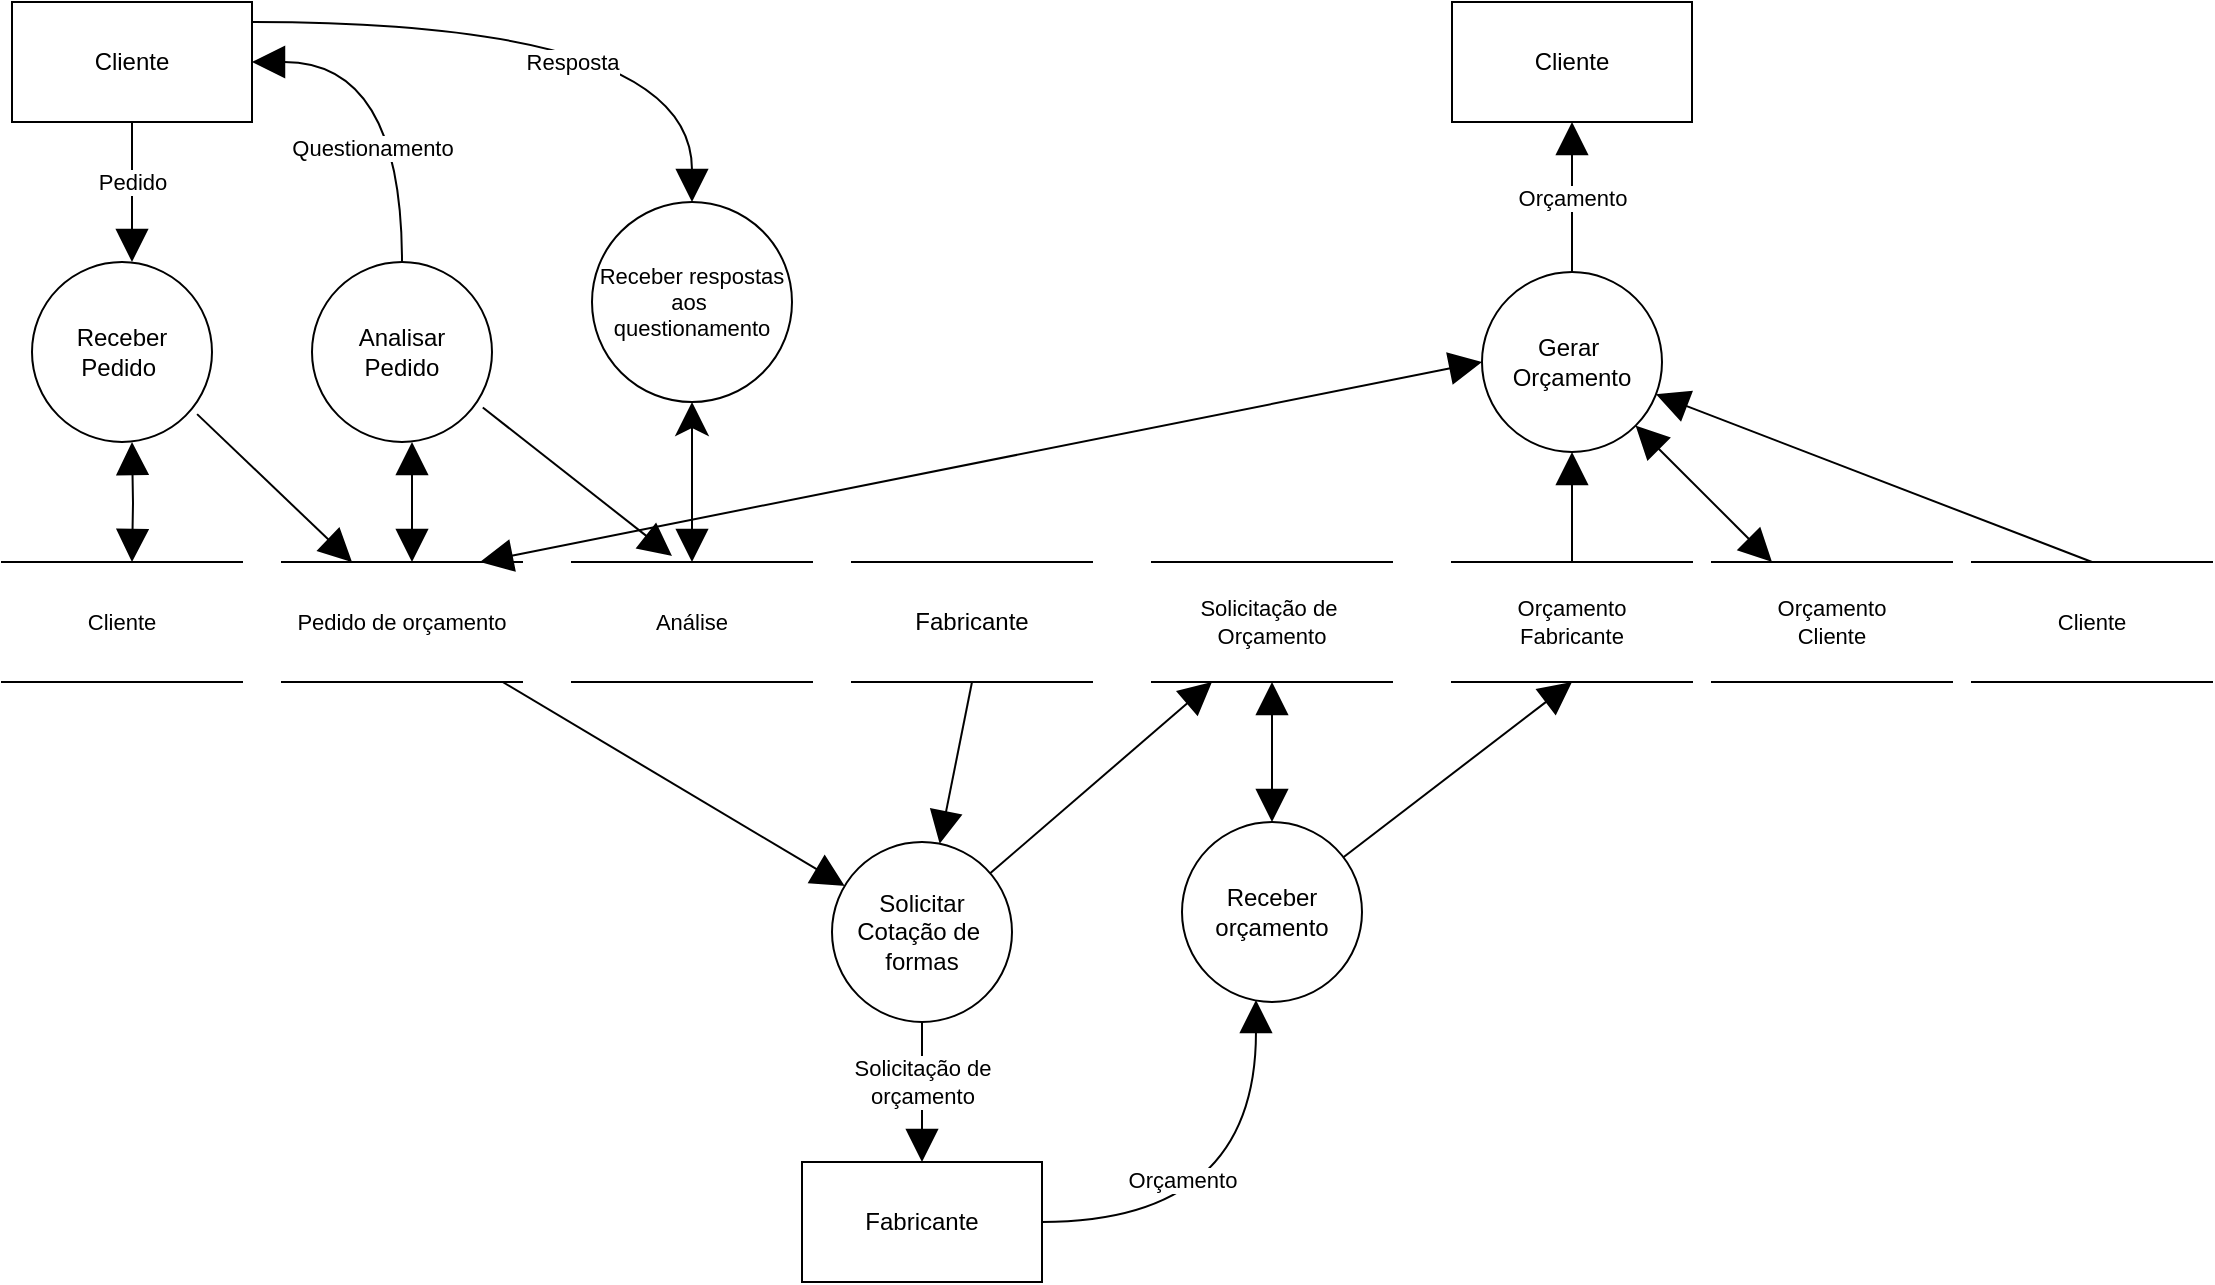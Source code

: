<mxfile version="14.4.3" type="device"><diagram id="NdImHaDpz5gHQlyKWI2f" name="Página-1"><mxGraphModel dx="1086" dy="816" grid="1" gridSize="10" guides="1" tooltips="1" connect="1" arrows="1" fold="1" page="1" pageScale="1" pageWidth="827" pageHeight="1169" math="0" shadow="0"><root><mxCell id="0"/><mxCell id="1" parent="0"/><mxCell id="Gn0MKMVCV-31x2xnoKiZ-2" value="Receber&lt;br&gt;Pedido&amp;nbsp;" style="ellipse;whiteSpace=wrap;html=1;aspect=fixed;" parent="1" vertex="1"><mxGeometry x="60" y="230" width="90" height="90" as="geometry"/></mxCell><mxCell id="Gn0MKMVCV-31x2xnoKiZ-8" value="Questionamento" style="edgeStyle=orthogonalEdgeStyle;rounded=0;orthogonalLoop=1;jettySize=auto;html=1;entryX=1;entryY=0.5;entryDx=0;entryDy=0;exitX=0.5;exitY=0;exitDx=0;exitDy=0;curved=1;endArrow=block;endFill=1;endSize=14;startSize=14;" parent="1" source="Gn0MKMVCV-31x2xnoKiZ-3" target="Gn0MKMVCV-31x2xnoKiZ-5" edge="1"><mxGeometry x="-0.351" y="15" relative="1" as="geometry"><mxPoint as="offset"/></mxGeometry></mxCell><mxCell id="Gn0MKMVCV-31x2xnoKiZ-3" value="Analisar&lt;br&gt;Pedido" style="ellipse;whiteSpace=wrap;html=1;aspect=fixed;" parent="1" vertex="1"><mxGeometry x="200" y="230" width="90" height="90" as="geometry"/></mxCell><mxCell id="Gn0MKMVCV-31x2xnoKiZ-21" style="edgeStyle=none;rounded=0;orthogonalLoop=1;jettySize=auto;html=1;entryX=0.5;entryY=0;entryDx=0;entryDy=0;endArrow=block;endFill=1;fontSize=11;startArrow=classic;startFill=1;endSize=14;startSize=14;" parent="1" source="Gn0MKMVCV-31x2xnoKiZ-4" target="Gn0MKMVCV-31x2xnoKiZ-12" edge="1"><mxGeometry relative="1" as="geometry"/></mxCell><mxCell id="Gn0MKMVCV-31x2xnoKiZ-4" value="Receber respostas aos&amp;nbsp;&lt;br style=&quot;font-size: 11px&quot;&gt;questionamento" style="ellipse;whiteSpace=wrap;html=1;aspect=fixed;fontSize=11;" parent="1" vertex="1"><mxGeometry x="340" y="200" width="100" height="100" as="geometry"/></mxCell><mxCell id="Gn0MKMVCV-31x2xnoKiZ-19" value="Resposta" style="edgeStyle=orthogonalEdgeStyle;rounded=0;orthogonalLoop=1;jettySize=auto;html=1;entryX=0.5;entryY=0;entryDx=0;entryDy=0;endArrow=block;endFill=1;fontSize=11;curved=1;endSize=14;startSize=14;" parent="1" source="Gn0MKMVCV-31x2xnoKiZ-5" target="Gn0MKMVCV-31x2xnoKiZ-4" edge="1"><mxGeometry x="0.032" y="-20" relative="1" as="geometry"><Array as="points"><mxPoint x="390" y="110"/></Array><mxPoint as="offset"/></mxGeometry></mxCell><mxCell id="Gn0MKMVCV-31x2xnoKiZ-5" value="Cliente" style="rounded=0;whiteSpace=wrap;html=1;" parent="1" vertex="1"><mxGeometry x="50" y="100" width="120" height="60" as="geometry"/></mxCell><mxCell id="Gn0MKMVCV-31x2xnoKiZ-6" value="Cliente" style="rounded=0;whiteSpace=wrap;html=1;" parent="1" vertex="1"><mxGeometry x="770" y="100" width="120" height="60" as="geometry"/></mxCell><mxCell id="Gn0MKMVCV-31x2xnoKiZ-10" value="Cliente" style="shape=partialRectangle;whiteSpace=wrap;html=1;left=0;right=0;fillColor=none;fontSize=11;" parent="1" vertex="1"><mxGeometry x="45" y="380" width="120" height="60" as="geometry"/></mxCell><mxCell id="Gn0MKMVCV-31x2xnoKiZ-35" style="edgeStyle=none;rounded=0;orthogonalLoop=1;jettySize=auto;html=1;startArrow=none;startFill=0;endArrow=block;endFill=1;fontSize=11;strokeWidth=1;endSize=14;startSize=14;" parent="1" source="Gn0MKMVCV-31x2xnoKiZ-11" target="Gn0MKMVCV-31x2xnoKiZ-31" edge="1"><mxGeometry relative="1" as="geometry"/></mxCell><mxCell id="Gn0MKMVCV-31x2xnoKiZ-40" style="rounded=0;orthogonalLoop=1;jettySize=auto;html=1;entryX=0;entryY=0.5;entryDx=0;entryDy=0;startArrow=block;startFill=1;endArrow=block;endFill=1;fontSize=11;exitX=0.825;exitY=0;exitDx=0;exitDy=0;exitPerimeter=0;strokeWidth=1;endSize=14;startSize=14;" parent="1" source="Gn0MKMVCV-31x2xnoKiZ-11" target="Gn0MKMVCV-31x2xnoKiZ-22" edge="1"><mxGeometry relative="1" as="geometry"><Array as="points"/></mxGeometry></mxCell><mxCell id="Gn0MKMVCV-31x2xnoKiZ-11" value="Pedido de orçamento" style="shape=partialRectangle;whiteSpace=wrap;html=1;left=0;right=0;fillColor=none;fontSize=11;" parent="1" vertex="1"><mxGeometry x="185" y="380" width="120" height="60" as="geometry"/></mxCell><mxCell id="Gn0MKMVCV-31x2xnoKiZ-12" value="Análise" style="shape=partialRectangle;whiteSpace=wrap;html=1;left=0;right=0;fillColor=none;fontSize=11;" parent="1" vertex="1"><mxGeometry x="330" y="380" width="120" height="60" as="geometry"/></mxCell><mxCell id="Gn0MKMVCV-31x2xnoKiZ-13" value="&lt;span style=&quot;font-size: 12px&quot;&gt;Fabricante&lt;/span&gt;" style="shape=partialRectangle;whiteSpace=wrap;html=1;left=0;right=0;fillColor=none;fontSize=11;" parent="1" vertex="1"><mxGeometry x="470" y="380" width="120" height="60" as="geometry"/></mxCell><mxCell id="Gn0MKMVCV-31x2xnoKiZ-27" value="Orçamento" style="edgeStyle=none;rounded=0;orthogonalLoop=1;jettySize=auto;html=1;entryX=0.5;entryY=1;entryDx=0;entryDy=0;endArrow=block;endFill=1;fontSize=11;strokeWidth=1;endSize=14;startSize=14;" parent="1" source="Gn0MKMVCV-31x2xnoKiZ-22" target="Gn0MKMVCV-31x2xnoKiZ-6" edge="1"><mxGeometry relative="1" as="geometry"/></mxCell><mxCell id="Gn0MKMVCV-31x2xnoKiZ-28" style="edgeStyle=none;rounded=0;orthogonalLoop=1;jettySize=auto;html=1;entryX=0.5;entryY=0;entryDx=0;entryDy=0;endArrow=none;endFill=0;fontSize=11;startArrow=block;startFill=1;strokeWidth=1;endSize=14;startSize=14;" parent="1" source="Gn0MKMVCV-31x2xnoKiZ-22" target="Gn0MKMVCV-31x2xnoKiZ-25" edge="1"><mxGeometry relative="1" as="geometry"/></mxCell><mxCell id="Gn0MKMVCV-31x2xnoKiZ-22" value="Gerar&amp;nbsp;&lt;br&gt;Orçamento" style="ellipse;whiteSpace=wrap;html=1;aspect=fixed;" parent="1" vertex="1"><mxGeometry x="785" y="235" width="90" height="90" as="geometry"/></mxCell><mxCell id="Gn0MKMVCV-31x2xnoKiZ-23" value="Solicitação de&amp;nbsp;&lt;br&gt;Orçamento" style="shape=partialRectangle;whiteSpace=wrap;html=1;left=0;right=0;fillColor=none;fontSize=11;" parent="1" vertex="1"><mxGeometry x="620" y="380" width="120" height="60" as="geometry"/></mxCell><mxCell id="Gn0MKMVCV-31x2xnoKiZ-26" style="edgeStyle=none;rounded=0;orthogonalLoop=1;jettySize=auto;html=1;entryX=0.5;entryY=1;entryDx=0;entryDy=0;endArrow=block;endFill=1;fontSize=11;strokeWidth=1;endSize=14;startSize=14;" parent="1" source="Gn0MKMVCV-31x2xnoKiZ-24" target="Gn0MKMVCV-31x2xnoKiZ-22" edge="1"><mxGeometry relative="1" as="geometry"/></mxCell><mxCell id="Gn0MKMVCV-31x2xnoKiZ-24" value="Orçamento&lt;br&gt;Fabricante" style="shape=partialRectangle;whiteSpace=wrap;html=1;left=0;right=0;fillColor=none;fontSize=11;" parent="1" vertex="1"><mxGeometry x="770" y="380" width="120" height="60" as="geometry"/></mxCell><mxCell id="Gn0MKMVCV-31x2xnoKiZ-25" value="Cliente" style="shape=partialRectangle;whiteSpace=wrap;html=1;left=0;right=0;fillColor=none;fontSize=11;" parent="1" vertex="1"><mxGeometry x="1030" y="380" width="120" height="60" as="geometry"/></mxCell><mxCell id="Gn0MKMVCV-31x2xnoKiZ-34" style="edgeStyle=none;rounded=0;orthogonalLoop=1;jettySize=auto;html=1;entryX=0.5;entryY=1;entryDx=0;entryDy=0;startArrow=block;startFill=1;endArrow=none;endFill=0;fontSize=11;strokeWidth=1;endSize=14;startSize=14;" parent="1" source="Gn0MKMVCV-31x2xnoKiZ-31" target="Gn0MKMVCV-31x2xnoKiZ-13" edge="1"><mxGeometry relative="1" as="geometry"/></mxCell><mxCell id="Gn0MKMVCV-31x2xnoKiZ-38" style="edgeStyle=none;rounded=0;orthogonalLoop=1;jettySize=auto;html=1;startArrow=none;startFill=0;endArrow=block;endFill=1;fontSize=11;strokeWidth=1;endSize=14;startSize=14;" parent="1" source="Gn0MKMVCV-31x2xnoKiZ-31" target="Gn0MKMVCV-31x2xnoKiZ-37" edge="1"><mxGeometry relative="1" as="geometry"/></mxCell><mxCell id="Gn0MKMVCV-31x2xnoKiZ-47" value="Solicitação de &lt;br&gt;orçamento" style="edgeLabel;html=1;align=center;verticalAlign=middle;resizable=0;points=[];fontSize=11;" parent="Gn0MKMVCV-31x2xnoKiZ-38" vertex="1" connectable="0"><mxGeometry x="-0.429" y="4" relative="1" as="geometry"><mxPoint x="-4" y="10" as="offset"/></mxGeometry></mxCell><mxCell id="Gn0MKMVCV-31x2xnoKiZ-43" style="edgeStyle=none;rounded=0;orthogonalLoop=1;jettySize=auto;html=1;entryX=0.25;entryY=1;entryDx=0;entryDy=0;startArrow=none;startFill=0;endArrow=block;endFill=1;fontSize=11;strokeWidth=1;endSize=14;startSize=14;" parent="1" source="Gn0MKMVCV-31x2xnoKiZ-31" target="Gn0MKMVCV-31x2xnoKiZ-23" edge="1"><mxGeometry relative="1" as="geometry"/></mxCell><mxCell id="Gn0MKMVCV-31x2xnoKiZ-31" value="Solicitar&lt;br&gt;Cotação de&amp;nbsp;&lt;br&gt;formas" style="ellipse;whiteSpace=wrap;html=1;aspect=fixed;" parent="1" vertex="1"><mxGeometry x="460" y="520" width="90" height="90" as="geometry"/></mxCell><mxCell id="Gn0MKMVCV-31x2xnoKiZ-33" style="edgeStyle=none;rounded=0;orthogonalLoop=1;jettySize=auto;html=1;entryX=0.5;entryY=1;entryDx=0;entryDy=0;startArrow=block;startFill=1;endArrow=block;endFill=1;fontSize=11;strokeWidth=1;endSize=14;startSize=14;" parent="1" source="Gn0MKMVCV-31x2xnoKiZ-32" target="Gn0MKMVCV-31x2xnoKiZ-23" edge="1"><mxGeometry relative="1" as="geometry"/></mxCell><mxCell id="Gn0MKMVCV-31x2xnoKiZ-36" style="edgeStyle=none;rounded=0;orthogonalLoop=1;jettySize=auto;html=1;entryX=0.5;entryY=1;entryDx=0;entryDy=0;startArrow=none;startFill=0;endArrow=block;endFill=1;fontSize=11;strokeWidth=1;endSize=14;startSize=14;" parent="1" source="Gn0MKMVCV-31x2xnoKiZ-32" target="Gn0MKMVCV-31x2xnoKiZ-24" edge="1"><mxGeometry relative="1" as="geometry"/></mxCell><mxCell id="Gn0MKMVCV-31x2xnoKiZ-32" value="Receber orçamento" style="ellipse;whiteSpace=wrap;html=1;aspect=fixed;" parent="1" vertex="1"><mxGeometry x="635" y="510" width="90" height="90" as="geometry"/></mxCell><mxCell id="Gn0MKMVCV-31x2xnoKiZ-39" style="edgeStyle=orthogonalEdgeStyle;rounded=0;orthogonalLoop=1;jettySize=auto;html=1;entryX=0.411;entryY=0.989;entryDx=0;entryDy=0;entryPerimeter=0;startArrow=none;startFill=0;endArrow=block;endFill=1;fontSize=11;curved=1;strokeWidth=1;endSize=14;startSize=14;" parent="1" source="Gn0MKMVCV-31x2xnoKiZ-37" target="Gn0MKMVCV-31x2xnoKiZ-32" edge="1"><mxGeometry relative="1" as="geometry"/></mxCell><mxCell id="Gn0MKMVCV-31x2xnoKiZ-49" value="Orçamento" style="edgeLabel;html=1;align=center;verticalAlign=middle;resizable=0;points=[];fontSize=11;" parent="Gn0MKMVCV-31x2xnoKiZ-39" vertex="1" connectable="0"><mxGeometry x="-0.358" y="21" relative="1" as="geometry"><mxPoint as="offset"/></mxGeometry></mxCell><mxCell id="Gn0MKMVCV-31x2xnoKiZ-37" value="Fabricante" style="rounded=0;whiteSpace=wrap;html=1;" parent="1" vertex="1"><mxGeometry x="445" y="680" width="120" height="60" as="geometry"/></mxCell><mxCell id="Gn0MKMVCV-31x2xnoKiZ-42" style="edgeStyle=none;rounded=0;orthogonalLoop=1;jettySize=auto;html=1;entryX=1;entryY=1;entryDx=0;entryDy=0;startArrow=block;startFill=1;endArrow=block;endFill=1;fontSize=11;strokeWidth=1;endSize=14;startSize=14;" parent="1" source="Gn0MKMVCV-31x2xnoKiZ-41" target="Gn0MKMVCV-31x2xnoKiZ-22" edge="1"><mxGeometry relative="1" as="geometry"/></mxCell><mxCell id="Gn0MKMVCV-31x2xnoKiZ-41" value="Orçamento&lt;br&gt;Cliente" style="shape=partialRectangle;whiteSpace=wrap;html=1;left=0;right=0;fillColor=none;fontSize=11;" parent="1" vertex="1"><mxGeometry x="900" y="380" width="120" height="60" as="geometry"/></mxCell><mxCell id="Gn0MKMVCV-31x2xnoKiZ-50" style="edgeStyle=orthogonalEdgeStyle;curved=1;rounded=0;orthogonalLoop=1;jettySize=auto;html=1;entryX=0.5;entryY=0;entryDx=0;entryDy=0;endArrow=block;endFill=1;fontSize=11;strokeWidth=1;endSize=14;startSize=14;startArrow=block;startFill=1;" parent="1" edge="1"><mxGeometry relative="1" as="geometry"><mxPoint x="110" y="320" as="sourcePoint"/><mxPoint x="110" y="380" as="targetPoint"/></mxGeometry></mxCell><mxCell id="Gn0MKMVCV-31x2xnoKiZ-51" value="Pedido" style="edgeStyle=elbowEdgeStyle;rounded=0;orthogonalLoop=1;jettySize=auto;html=1;endArrow=block;endFill=1;strokeWidth=1;endSize=14;startSize=14;" parent="1" edge="1"><mxGeometry x="-0.143" relative="1" as="geometry"><mxPoint x="110" y="160" as="sourcePoint"/><mxPoint x="110" y="230" as="targetPoint"/><mxPoint as="offset"/></mxGeometry></mxCell><mxCell id="Gn0MKMVCV-31x2xnoKiZ-52" style="rounded=0;orthogonalLoop=1;jettySize=auto;html=1;entryX=0.25;entryY=0;entryDx=0;entryDy=0;endArrow=block;endFill=1;fontSize=11;strokeWidth=1;endSize=14;startSize=14;" parent="1" edge="1"><mxGeometry relative="1" as="geometry"><mxPoint x="142.551" y="306.071" as="sourcePoint"/><mxPoint x="220" y="380" as="targetPoint"/></mxGeometry></mxCell><mxCell id="Gn0MKMVCV-31x2xnoKiZ-53" style="edgeStyle=none;rounded=0;orthogonalLoop=1;jettySize=auto;html=1;entryX=0.5;entryY=0;entryDx=0;entryDy=0;endArrow=block;endFill=1;fontSize=11;startArrow=block;startFill=1;strokeWidth=1;endSize=14;startSize=14;" parent="1" edge="1"><mxGeometry relative="1" as="geometry"><mxPoint x="250" y="320" as="sourcePoint"/><mxPoint x="250" y="380" as="targetPoint"/></mxGeometry></mxCell><mxCell id="Gn0MKMVCV-31x2xnoKiZ-54" style="rounded=0;orthogonalLoop=1;jettySize=auto;html=1;entryX=0.375;entryY=-0.05;entryDx=0;entryDy=0;entryPerimeter=0;endArrow=block;endFill=1;fontSize=11;strokeWidth=1;endSize=14;startSize=14;" parent="1" edge="1"><mxGeometry relative="1" as="geometry"><mxPoint x="285.403" y="302.778" as="sourcePoint"/><mxPoint x="380" y="377" as="targetPoint"/></mxGeometry></mxCell></root></mxGraphModel></diagram></mxfile>